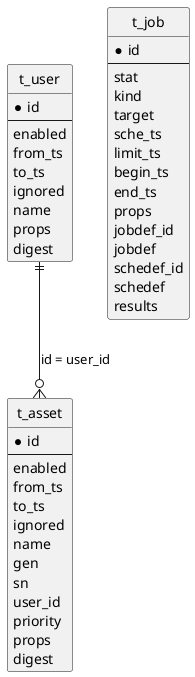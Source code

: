 @startuml
hide circle

entity "t_user" as t_user {
    * id
    --
      enabled
      from_ts
      to_ts
      ignored
      name
      props
      digest
}

entity "t_asset" as t_asset {
    * id
    --
      enabled
      from_ts
      to_ts
      ignored
      name
      gen
      sn
      user_id
      priority
      props
      digest
}

t_user ||--o{ t_asset : "id = user_id"

entity "t_job" as t_job {
    * id
    --
      stat
      kind
      target
      sche_ts
      limit_ts
      begin_ts
      end_ts
      props
      jobdef_id
      jobdef
      schedef_id
      schedef
      results
}

@enduml
